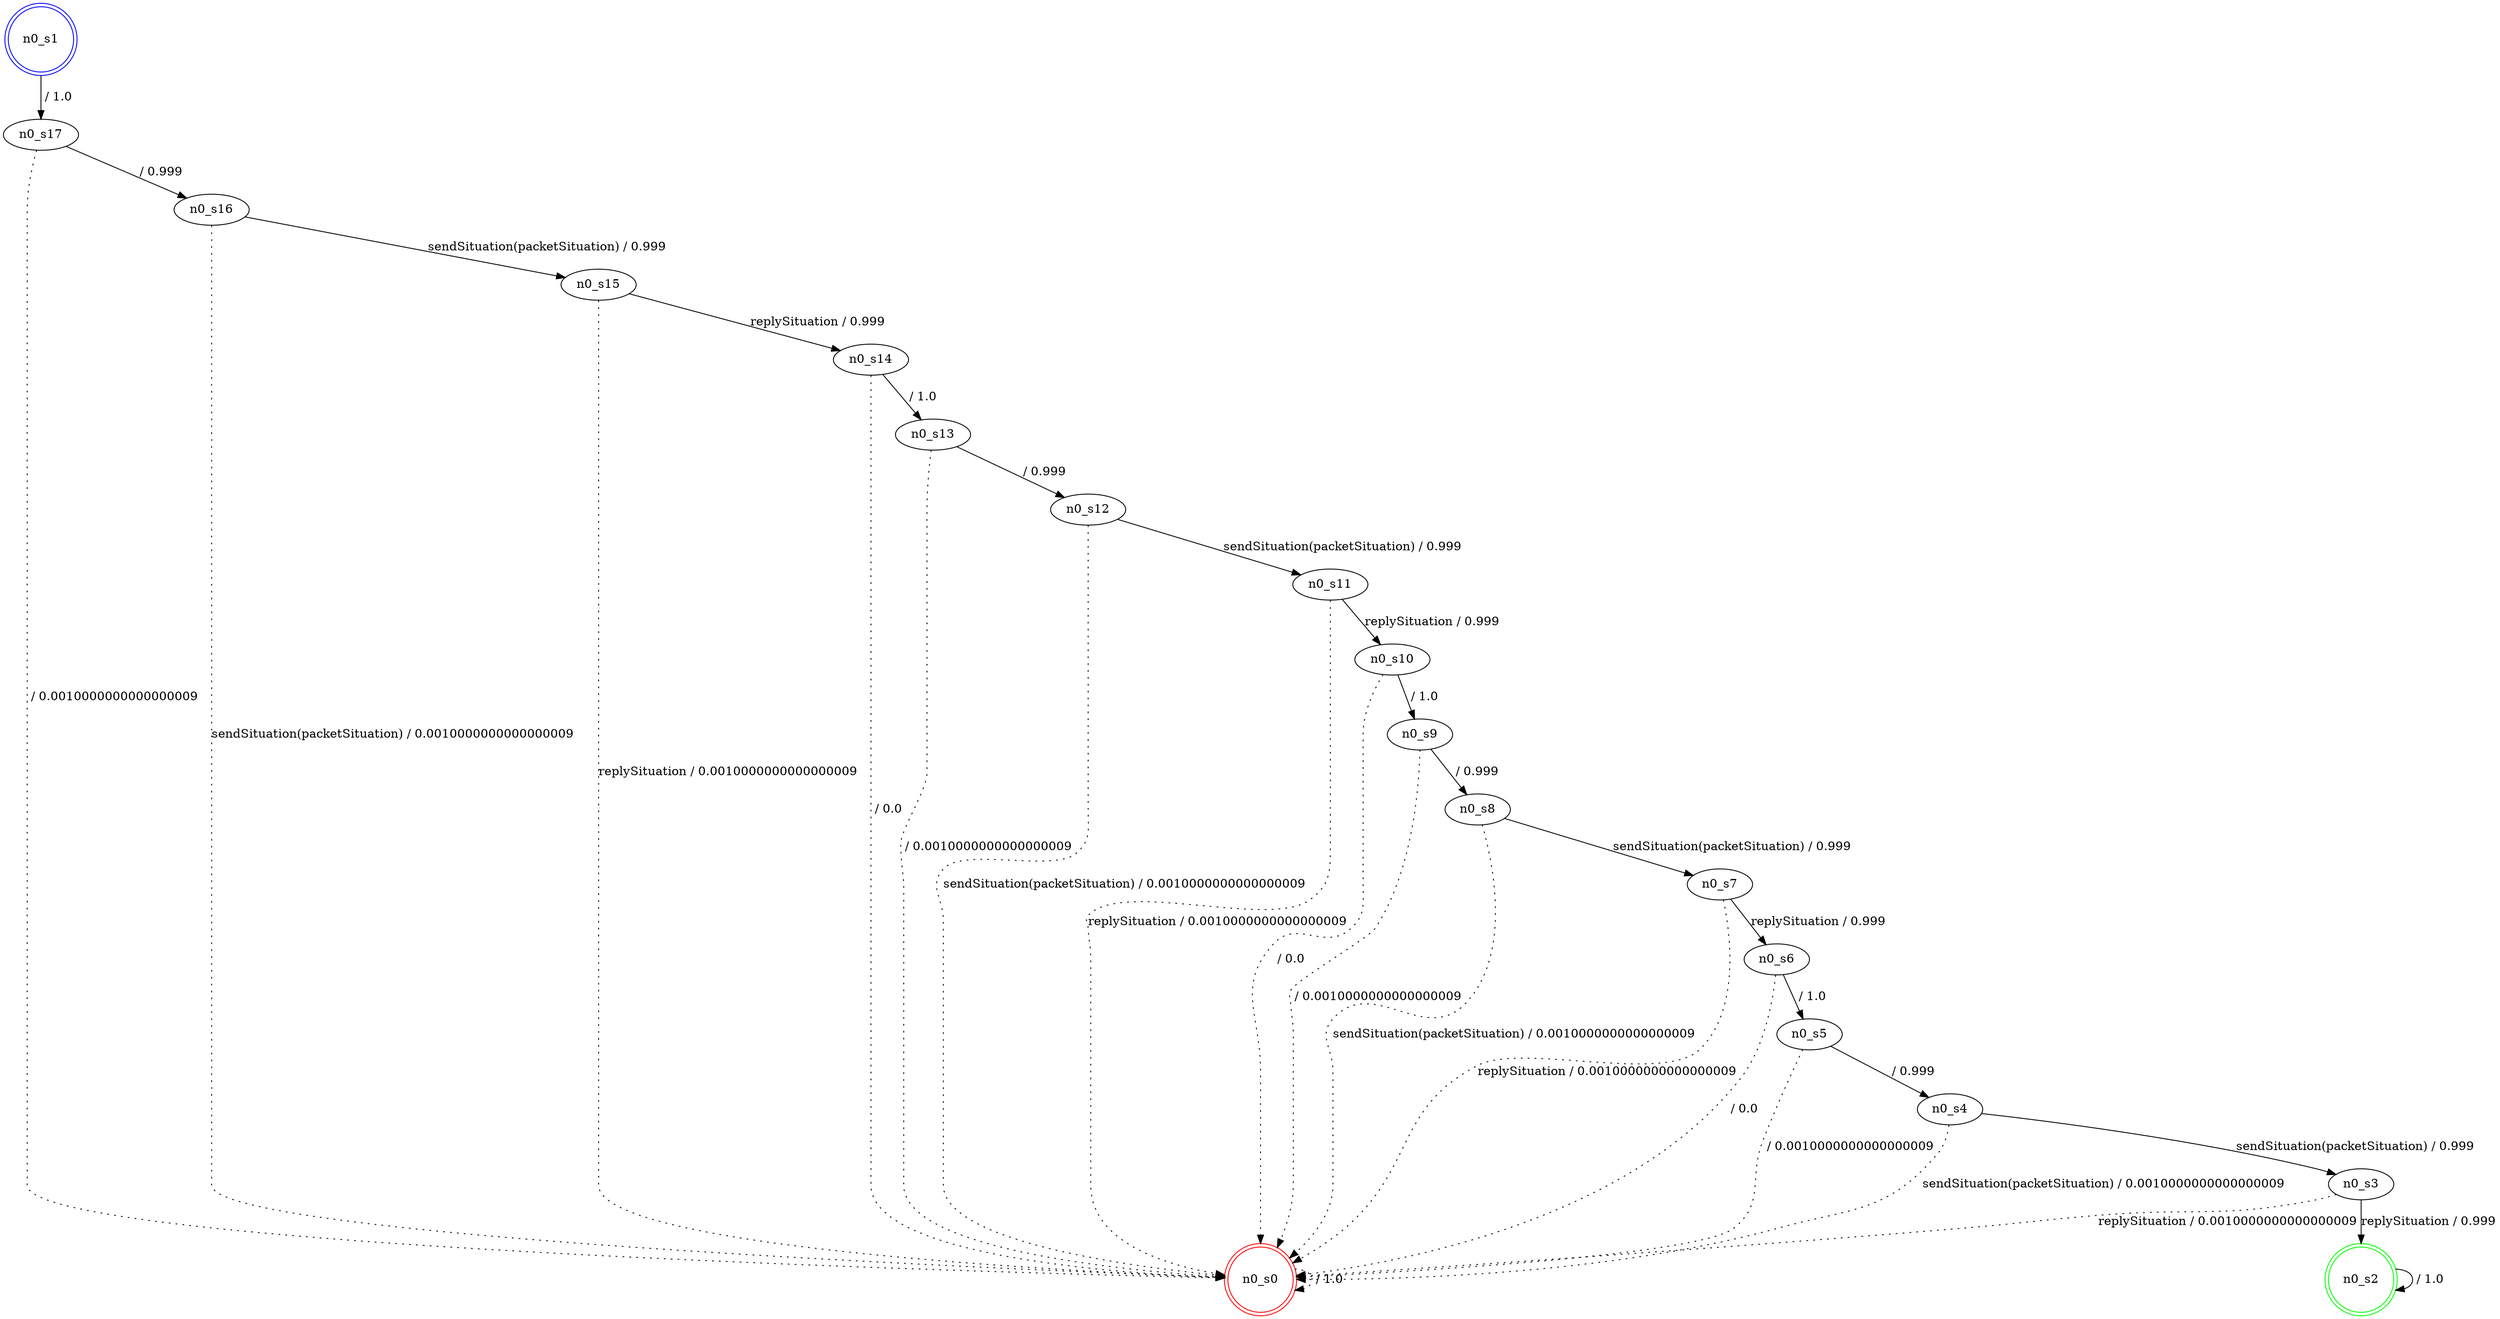 digraph graphname {
n0_s0 [label="n0_s0",color=red,shape=doublecircle ];
n0_s1 [label="n0_s1",color=blue,shape=doublecircle ];
n0_s2 [label="n0_s2",color=green,shape=doublecircle ];
n0_s3 [label="n0_s3" ];
n0_s4 [label="n0_s4" ];
n0_s5 [label="n0_s5" ];
n0_s6 [label="n0_s6" ];
n0_s7 [label="n0_s7" ];
n0_s8 [label="n0_s8" ];
n0_s9 [label="n0_s9" ];
n0_s10 [label="n0_s10" ];
n0_s11 [label="n0_s11" ];
n0_s12 [label="n0_s12" ];
n0_s13 [label="n0_s13" ];
n0_s14 [label="n0_s14" ];
n0_s15 [label="n0_s15" ];
n0_s16 [label="n0_s16" ];
n0_s17 [label="n0_s17" ];
n0_s0 -> n0_s0 [label=" / 1.0", style=dotted];
n0_s1 -> n0_s17 [label=" / 1.0"];
n0_s2 -> n0_s2 [label=" / 1.0"];
n0_s3 -> n0_s2 [label="replySituation / 0.999"];
n0_s3 -> n0_s0 [label="replySituation / 0.0010000000000000009", style=dotted];
n0_s4 -> n0_s3 [label="sendSituation(packetSituation) / 0.999"];
n0_s4 -> n0_s0 [label="sendSituation(packetSituation) / 0.0010000000000000009", style=dotted];
n0_s5 -> n0_s4 [label=" / 0.999"];
n0_s5 -> n0_s0 [label=" / 0.0010000000000000009", style=dotted];
n0_s6 -> n0_s5 [label=" / 1.0"];
n0_s6 -> n0_s0 [label=" / 0.0", style=dotted];
n0_s7 -> n0_s6 [label="replySituation / 0.999"];
n0_s7 -> n0_s0 [label="replySituation / 0.0010000000000000009", style=dotted];
n0_s8 -> n0_s7 [label="sendSituation(packetSituation) / 0.999"];
n0_s8 -> n0_s0 [label="sendSituation(packetSituation) / 0.0010000000000000009", style=dotted];
n0_s9 -> n0_s8 [label=" / 0.999"];
n0_s9 -> n0_s0 [label=" / 0.0010000000000000009", style=dotted];
n0_s10 -> n0_s9 [label=" / 1.0"];
n0_s10 -> n0_s0 [label=" / 0.0", style=dotted];
n0_s11 -> n0_s10 [label="replySituation / 0.999"];
n0_s11 -> n0_s0 [label="replySituation / 0.0010000000000000009", style=dotted];
n0_s12 -> n0_s11 [label="sendSituation(packetSituation) / 0.999"];
n0_s12 -> n0_s0 [label="sendSituation(packetSituation) / 0.0010000000000000009", style=dotted];
n0_s13 -> n0_s12 [label=" / 0.999"];
n0_s13 -> n0_s0 [label=" / 0.0010000000000000009", style=dotted];
n0_s14 -> n0_s13 [label=" / 1.0"];
n0_s14 -> n0_s0 [label=" / 0.0", style=dotted];
n0_s15 -> n0_s14 [label="replySituation / 0.999"];
n0_s15 -> n0_s0 [label="replySituation / 0.0010000000000000009", style=dotted];
n0_s16 -> n0_s15 [label="sendSituation(packetSituation) / 0.999"];
n0_s16 -> n0_s0 [label="sendSituation(packetSituation) / 0.0010000000000000009", style=dotted];
n0_s17 -> n0_s16 [label=" / 0.999"];
n0_s17 -> n0_s0 [label=" / 0.0010000000000000009", style=dotted];
}